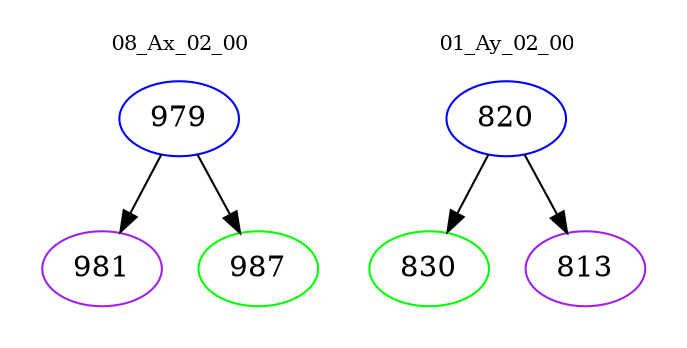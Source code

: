 digraph{
subgraph cluster_0 {
color = white
label = "08_Ax_02_00";
fontsize=10;
T0_979 [label="979", color="blue"]
T0_979 -> T0_981 [color="black"]
T0_981 [label="981", color="purple"]
T0_979 -> T0_987 [color="black"]
T0_987 [label="987", color="green"]
}
subgraph cluster_1 {
color = white
label = "01_Ay_02_00";
fontsize=10;
T1_820 [label="820", color="blue"]
T1_820 -> T1_830 [color="black"]
T1_830 [label="830", color="green"]
T1_820 -> T1_813 [color="black"]
T1_813 [label="813", color="purple"]
}
}
